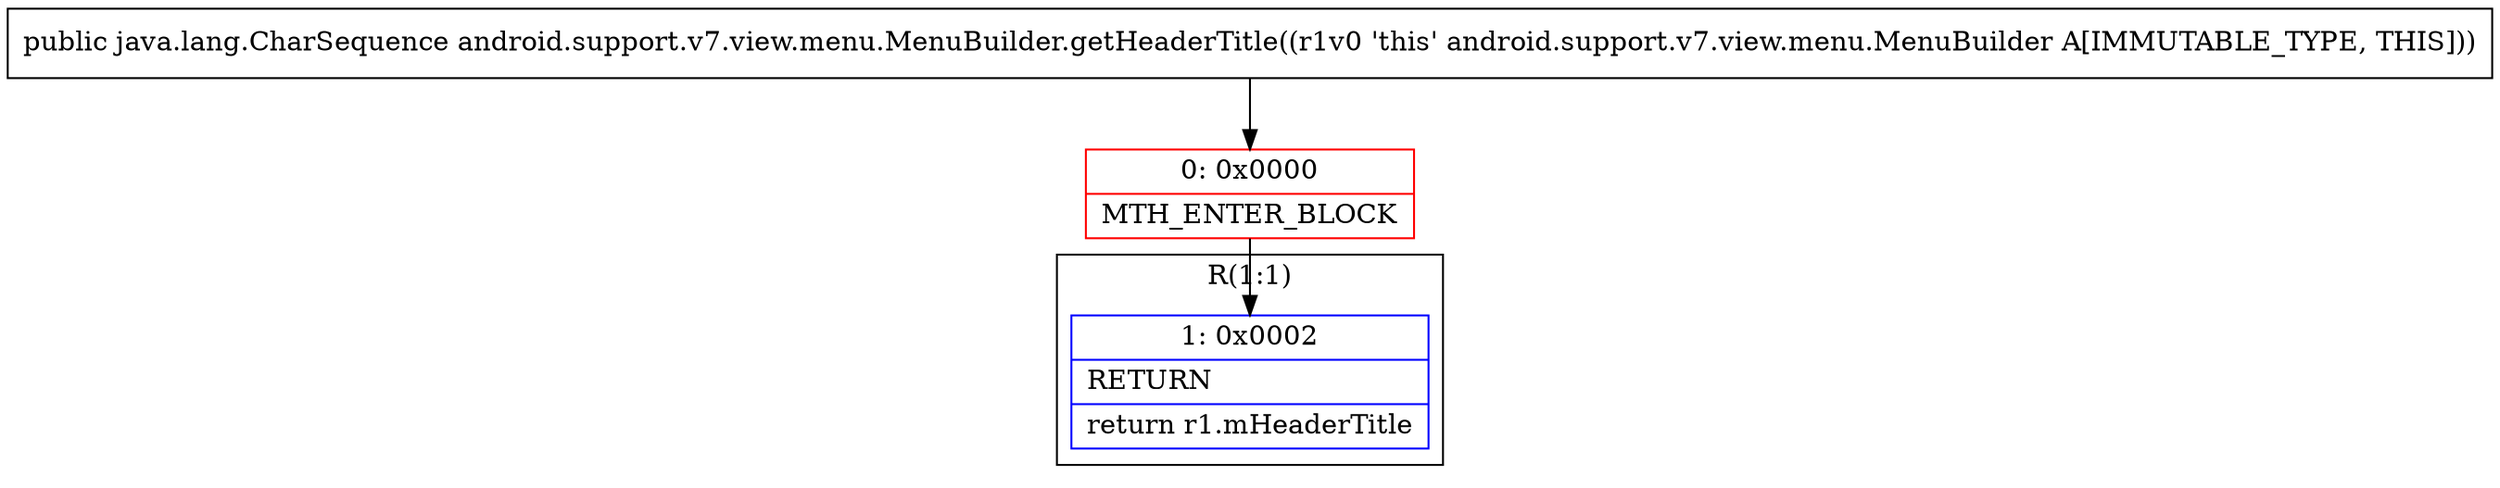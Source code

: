 digraph "CFG forandroid.support.v7.view.menu.MenuBuilder.getHeaderTitle()Ljava\/lang\/CharSequence;" {
subgraph cluster_Region_1309220848 {
label = "R(1:1)";
node [shape=record,color=blue];
Node_1 [shape=record,label="{1\:\ 0x0002|RETURN\l|return r1.mHeaderTitle\l}"];
}
Node_0 [shape=record,color=red,label="{0\:\ 0x0000|MTH_ENTER_BLOCK\l}"];
MethodNode[shape=record,label="{public java.lang.CharSequence android.support.v7.view.menu.MenuBuilder.getHeaderTitle((r1v0 'this' android.support.v7.view.menu.MenuBuilder A[IMMUTABLE_TYPE, THIS])) }"];
MethodNode -> Node_0;
Node_0 -> Node_1;
}

